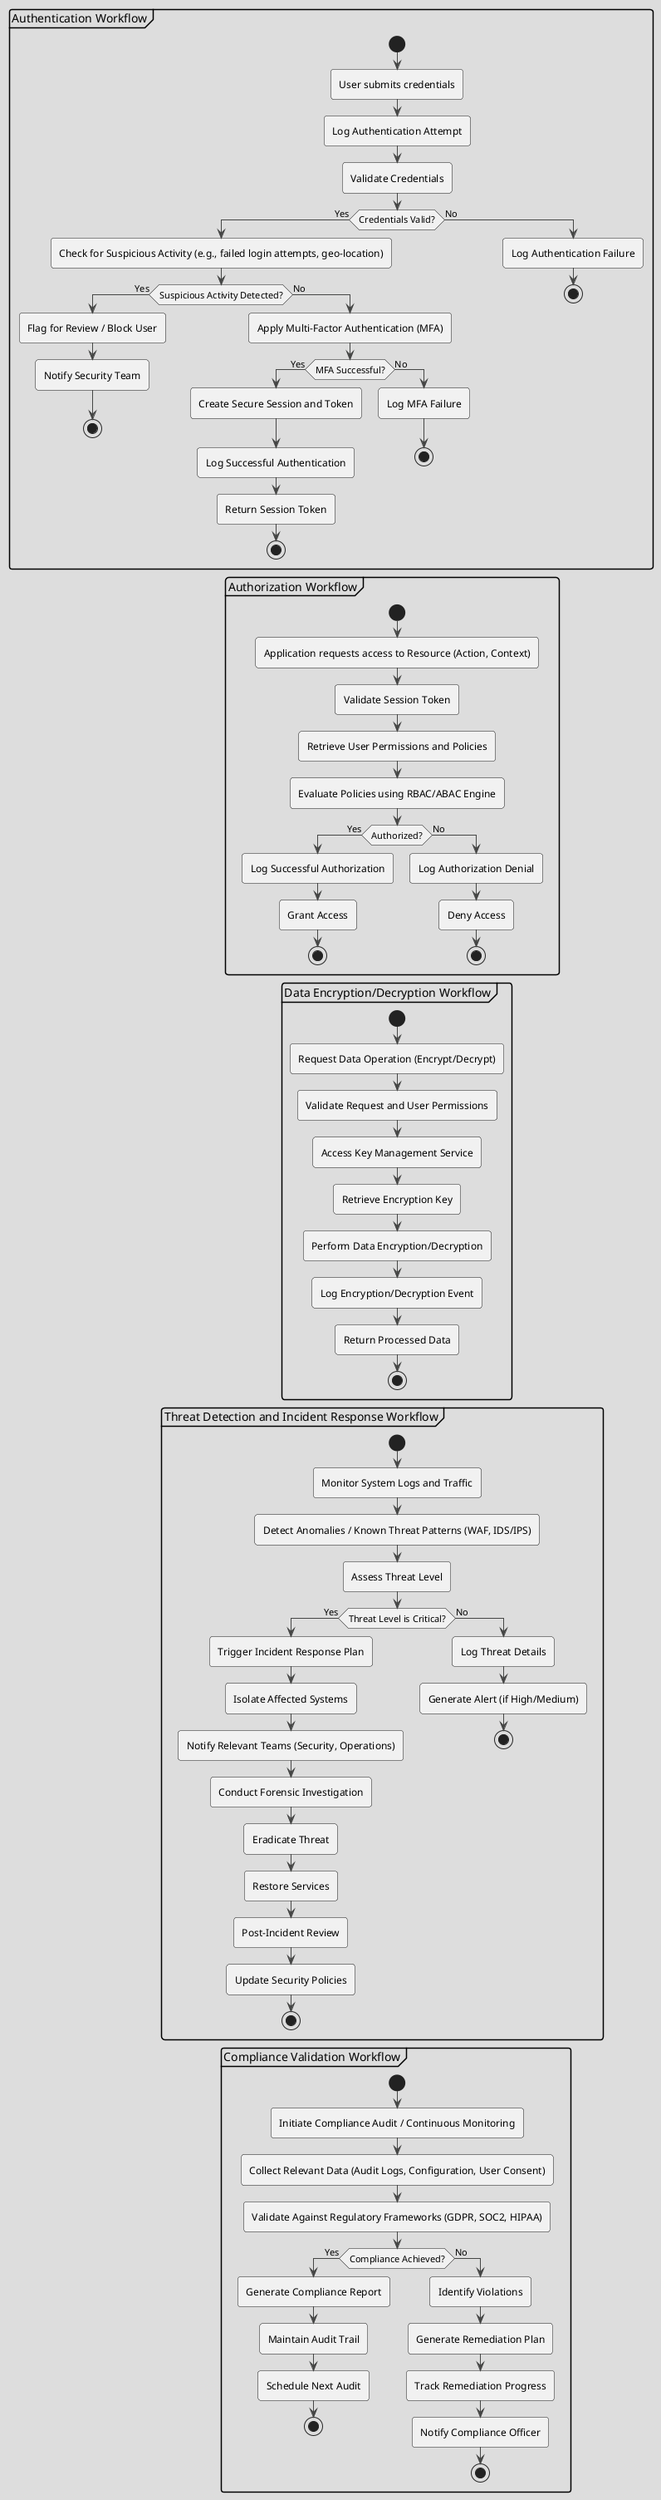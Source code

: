 @startuml
!theme toy

partition "Authentication Workflow" {
    start
    :User submits credentials;
    :Log Authentication Attempt;
    :Validate Credentials;
    if (Credentials Valid?) then (Yes)
        :Check for Suspicious Activity (e.g., failed login attempts, geo-location);
        if (Suspicious Activity Detected?) then (Yes)
            :Flag for Review / Block User;
            :Notify Security Team;
            stop
        else (No)
            :Apply Multi-Factor Authentication (MFA);
            if (MFA Successful?) then (Yes)
                :Create Secure Session and Token;
                :Log Successful Authentication;
                :Return Session Token;
                stop
            else (No)
                :Log MFA Failure;
                stop
            endif
        endif
    else (No)
        :Log Authentication Failure;
        stop
    endif
}

partition "Authorization Workflow" {
    start
    :Application requests access to Resource (Action, Context);
    :Validate Session Token;
    :Retrieve User Permissions and Policies;
    :Evaluate Policies using RBAC/ABAC Engine;
    if (Authorized?) then (Yes)
        :Log Successful Authorization;
        :Grant Access;
        stop
    else (No)
        :Log Authorization Denial;
        :Deny Access;
        stop
    endif
}

partition "Data Encryption/Decryption Workflow" {
    start
    :Request Data Operation (Encrypt/Decrypt);
    :Validate Request and User Permissions;
    :Access Key Management Service;
    :Retrieve Encryption Key;
    :Perform Data Encryption/Decryption;
    :Log Encryption/Decryption Event;
    :Return Processed Data;
    stop
}

partition "Threat Detection and Incident Response Workflow" {
    start
    :Monitor System Logs and Traffic;
    :Detect Anomalies / Known Threat Patterns (WAF, IDS/IPS);
    :Assess Threat Level;
    if (Threat Level is Critical?) then (Yes)
        :Trigger Incident Response Plan;
        :Isolate Affected Systems;
        :Notify Relevant Teams (Security, Operations);
        :Conduct Forensic Investigation;
        :Eradicate Threat;
        :Restore Services;
        :Post-Incident Review;
        :Update Security Policies;
        stop
    else (No)
        :Log Threat Details;
        :Generate Alert (if High/Medium);
        stop
    endif
}

partition "Compliance Validation Workflow" {
    start
    :Initiate Compliance Audit / Continuous Monitoring;
    :Collect Relevant Data (Audit Logs, Configuration, User Consent);
    :Validate Against Regulatory Frameworks (GDPR, SOC2, HIPAA);
    if (Compliance Achieved?) then (Yes)
        :Generate Compliance Report;
        :Maintain Audit Trail;
        :Schedule Next Audit;
        stop
    else (No)
        :Identify Violations;
        :Generate Remediation Plan;
        :Track Remediation Progress;
        :Notify Compliance Officer;
        stop
    endif
}

@enduml